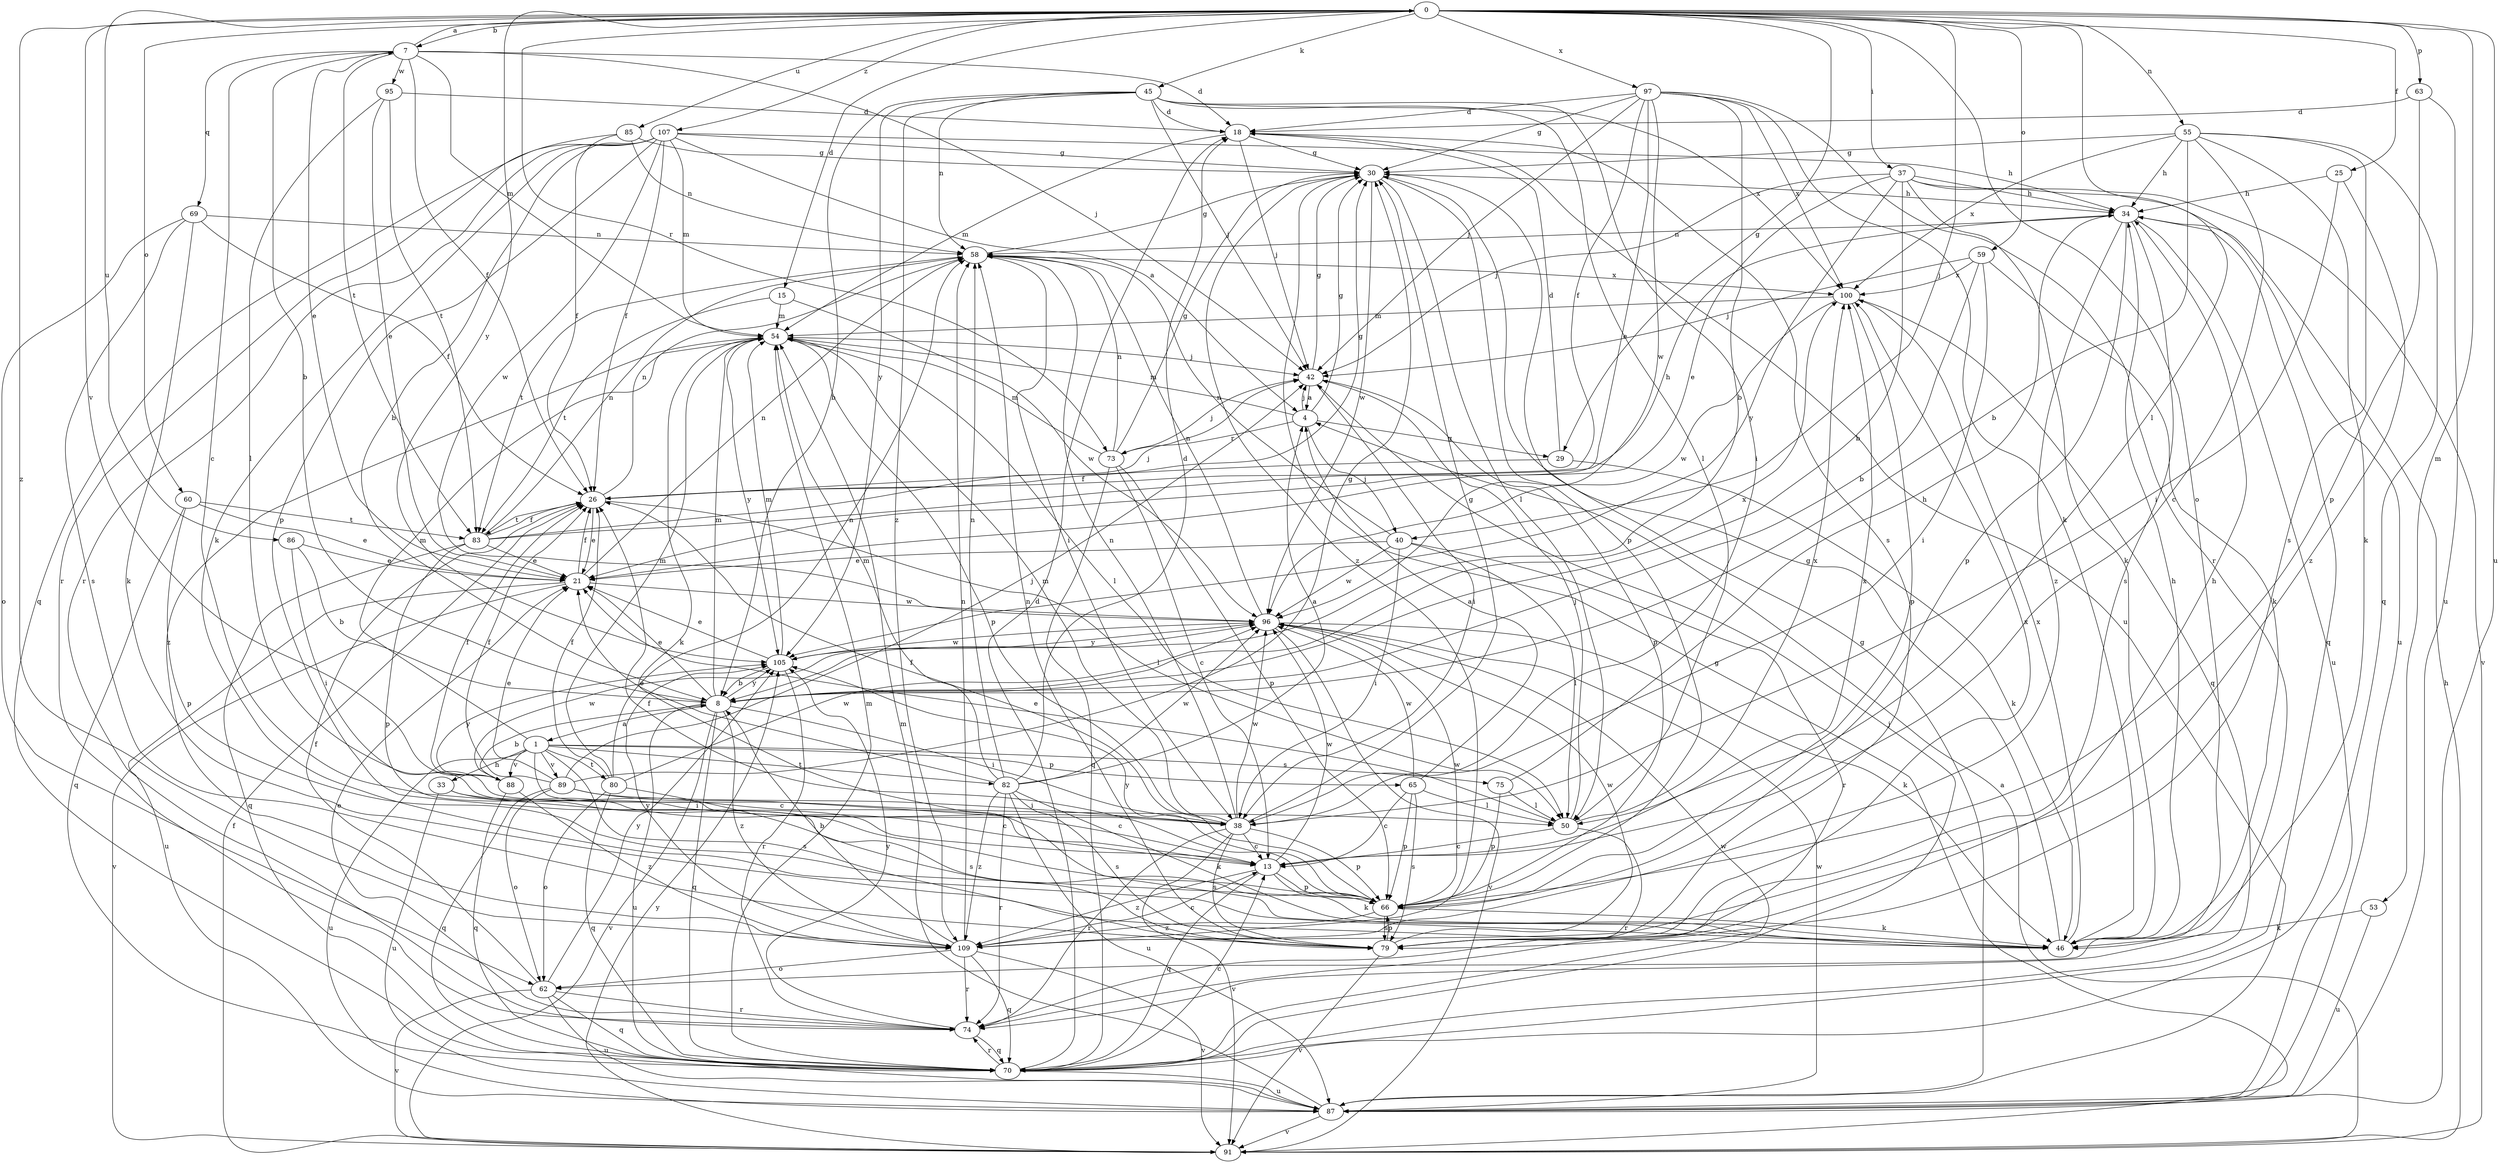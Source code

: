 strict digraph  {
0;
1;
4;
7;
8;
13;
15;
18;
21;
25;
26;
29;
30;
33;
34;
37;
38;
40;
42;
45;
46;
50;
53;
54;
55;
58;
59;
60;
62;
63;
65;
66;
69;
70;
73;
74;
75;
79;
80;
82;
83;
85;
86;
87;
88;
89;
91;
95;
96;
97;
100;
105;
107;
109;
0 -> 7  [label=b];
0 -> 15  [label=d];
0 -> 25  [label=f];
0 -> 29  [label=g];
0 -> 37  [label=i];
0 -> 40  [label=j];
0 -> 45  [label=k];
0 -> 50  [label=l];
0 -> 53  [label=m];
0 -> 55  [label=n];
0 -> 59  [label=o];
0 -> 60  [label=o];
0 -> 62  [label=o];
0 -> 63  [label=p];
0 -> 73  [label=r];
0 -> 85  [label=u];
0 -> 86  [label=u];
0 -> 87  [label=u];
0 -> 88  [label=v];
0 -> 97  [label=x];
0 -> 105  [label=y];
0 -> 107  [label=z];
0 -> 109  [label=z];
1 -> 13  [label=c];
1 -> 33  [label=h];
1 -> 54  [label=m];
1 -> 65  [label=p];
1 -> 75  [label=s];
1 -> 79  [label=s];
1 -> 80  [label=t];
1 -> 82  [label=t];
1 -> 87  [label=u];
1 -> 88  [label=v];
1 -> 89  [label=v];
4 -> 29  [label=g];
4 -> 30  [label=g];
4 -> 40  [label=j];
4 -> 42  [label=j];
4 -> 54  [label=m];
4 -> 73  [label=r];
7 -> 0  [label=a];
7 -> 13  [label=c];
7 -> 18  [label=d];
7 -> 21  [label=e];
7 -> 26  [label=f];
7 -> 42  [label=j];
7 -> 54  [label=m];
7 -> 69  [label=q];
7 -> 83  [label=t];
7 -> 95  [label=w];
8 -> 1  [label=a];
8 -> 7  [label=b];
8 -> 21  [label=e];
8 -> 38  [label=i];
8 -> 54  [label=m];
8 -> 70  [label=q];
8 -> 87  [label=u];
8 -> 91  [label=v];
8 -> 100  [label=x];
8 -> 105  [label=y];
8 -> 109  [label=z];
13 -> 46  [label=k];
13 -> 66  [label=p];
13 -> 70  [label=q];
13 -> 96  [label=w];
13 -> 100  [label=x];
13 -> 109  [label=z];
15 -> 54  [label=m];
15 -> 83  [label=t];
15 -> 96  [label=w];
18 -> 30  [label=g];
18 -> 42  [label=j];
18 -> 54  [label=m];
18 -> 79  [label=s];
18 -> 87  [label=u];
21 -> 26  [label=f];
21 -> 58  [label=n];
21 -> 87  [label=u];
21 -> 91  [label=v];
21 -> 96  [label=w];
25 -> 34  [label=h];
25 -> 38  [label=i];
25 -> 109  [label=z];
26 -> 21  [label=e];
26 -> 30  [label=g];
26 -> 50  [label=l];
26 -> 58  [label=n];
26 -> 83  [label=t];
29 -> 18  [label=d];
29 -> 26  [label=f];
29 -> 46  [label=k];
30 -> 34  [label=h];
30 -> 50  [label=l];
30 -> 66  [label=p];
30 -> 96  [label=w];
30 -> 109  [label=z];
33 -> 13  [label=c];
33 -> 38  [label=i];
33 -> 87  [label=u];
34 -> 58  [label=n];
34 -> 66  [label=p];
34 -> 70  [label=q];
34 -> 79  [label=s];
34 -> 87  [label=u];
34 -> 109  [label=z];
37 -> 8  [label=b];
37 -> 21  [label=e];
37 -> 34  [label=h];
37 -> 42  [label=j];
37 -> 46  [label=k];
37 -> 87  [label=u];
37 -> 91  [label=v];
37 -> 105  [label=y];
38 -> 13  [label=c];
38 -> 26  [label=f];
38 -> 30  [label=g];
38 -> 54  [label=m];
38 -> 58  [label=n];
38 -> 66  [label=p];
38 -> 74  [label=r];
38 -> 79  [label=s];
38 -> 91  [label=v];
38 -> 96  [label=w];
40 -> 21  [label=e];
40 -> 38  [label=i];
40 -> 50  [label=l];
40 -> 58  [label=n];
40 -> 74  [label=r];
40 -> 96  [label=w];
42 -> 4  [label=a];
42 -> 30  [label=g];
42 -> 38  [label=i];
42 -> 66  [label=p];
45 -> 8  [label=b];
45 -> 18  [label=d];
45 -> 38  [label=i];
45 -> 42  [label=j];
45 -> 50  [label=l];
45 -> 58  [label=n];
45 -> 100  [label=x];
45 -> 105  [label=y];
45 -> 109  [label=z];
46 -> 30  [label=g];
46 -> 34  [label=h];
46 -> 100  [label=x];
50 -> 13  [label=c];
50 -> 21  [label=e];
50 -> 42  [label=j];
50 -> 74  [label=r];
50 -> 100  [label=x];
53 -> 46  [label=k];
53 -> 87  [label=u];
54 -> 42  [label=j];
54 -> 46  [label=k];
54 -> 50  [label=l];
54 -> 66  [label=p];
54 -> 105  [label=y];
54 -> 109  [label=z];
55 -> 8  [label=b];
55 -> 13  [label=c];
55 -> 30  [label=g];
55 -> 34  [label=h];
55 -> 46  [label=k];
55 -> 70  [label=q];
55 -> 79  [label=s];
55 -> 100  [label=x];
58 -> 30  [label=g];
58 -> 38  [label=i];
58 -> 83  [label=t];
58 -> 100  [label=x];
59 -> 8  [label=b];
59 -> 38  [label=i];
59 -> 42  [label=j];
59 -> 46  [label=k];
59 -> 100  [label=x];
60 -> 21  [label=e];
60 -> 66  [label=p];
60 -> 70  [label=q];
60 -> 83  [label=t];
62 -> 26  [label=f];
62 -> 70  [label=q];
62 -> 74  [label=r];
62 -> 87  [label=u];
62 -> 91  [label=v];
62 -> 105  [label=y];
63 -> 18  [label=d];
63 -> 66  [label=p];
63 -> 87  [label=u];
65 -> 4  [label=a];
65 -> 13  [label=c];
65 -> 50  [label=l];
65 -> 66  [label=p];
65 -> 79  [label=s];
65 -> 96  [label=w];
66 -> 26  [label=f];
66 -> 46  [label=k];
66 -> 79  [label=s];
66 -> 96  [label=w];
66 -> 105  [label=y];
66 -> 109  [label=z];
69 -> 26  [label=f];
69 -> 46  [label=k];
69 -> 58  [label=n];
69 -> 62  [label=o];
69 -> 79  [label=s];
70 -> 13  [label=c];
70 -> 18  [label=d];
70 -> 42  [label=j];
70 -> 54  [label=m];
70 -> 74  [label=r];
70 -> 87  [label=u];
70 -> 96  [label=w];
73 -> 13  [label=c];
73 -> 30  [label=g];
73 -> 42  [label=j];
73 -> 54  [label=m];
73 -> 58  [label=n];
73 -> 66  [label=p];
73 -> 70  [label=q];
74 -> 21  [label=e];
74 -> 70  [label=q];
74 -> 105  [label=y];
75 -> 34  [label=h];
75 -> 50  [label=l];
75 -> 66  [label=p];
79 -> 34  [label=h];
79 -> 58  [label=n];
79 -> 66  [label=p];
79 -> 91  [label=v];
79 -> 96  [label=w];
79 -> 100  [label=x];
80 -> 26  [label=f];
80 -> 54  [label=m];
80 -> 58  [label=n];
80 -> 62  [label=o];
80 -> 70  [label=q];
80 -> 79  [label=s];
80 -> 96  [label=w];
82 -> 4  [label=a];
82 -> 18  [label=d];
82 -> 21  [label=e];
82 -> 46  [label=k];
82 -> 54  [label=m];
82 -> 58  [label=n];
82 -> 74  [label=r];
82 -> 79  [label=s];
82 -> 87  [label=u];
82 -> 96  [label=w];
82 -> 109  [label=z];
83 -> 21  [label=e];
83 -> 26  [label=f];
83 -> 34  [label=h];
83 -> 42  [label=j];
83 -> 58  [label=n];
83 -> 66  [label=p];
83 -> 70  [label=q];
85 -> 26  [label=f];
85 -> 30  [label=g];
85 -> 58  [label=n];
85 -> 74  [label=r];
86 -> 8  [label=b];
86 -> 21  [label=e];
86 -> 38  [label=i];
87 -> 30  [label=g];
87 -> 54  [label=m];
87 -> 91  [label=v];
87 -> 96  [label=w];
88 -> 8  [label=b];
88 -> 26  [label=f];
88 -> 70  [label=q];
88 -> 96  [label=w];
88 -> 105  [label=y];
88 -> 109  [label=z];
89 -> 13  [label=c];
89 -> 21  [label=e];
89 -> 26  [label=f];
89 -> 30  [label=g];
89 -> 38  [label=i];
89 -> 42  [label=j];
89 -> 62  [label=o];
89 -> 70  [label=q];
91 -> 4  [label=a];
91 -> 26  [label=f];
91 -> 30  [label=g];
91 -> 34  [label=h];
91 -> 105  [label=y];
95 -> 18  [label=d];
95 -> 21  [label=e];
95 -> 50  [label=l];
95 -> 83  [label=t];
96 -> 46  [label=k];
96 -> 58  [label=n];
96 -> 91  [label=v];
96 -> 105  [label=y];
97 -> 8  [label=b];
97 -> 18  [label=d];
97 -> 21  [label=e];
97 -> 26  [label=f];
97 -> 30  [label=g];
97 -> 42  [label=j];
97 -> 46  [label=k];
97 -> 74  [label=r];
97 -> 96  [label=w];
97 -> 100  [label=x];
100 -> 54  [label=m];
100 -> 66  [label=p];
100 -> 70  [label=q];
100 -> 96  [label=w];
105 -> 8  [label=b];
105 -> 21  [label=e];
105 -> 54  [label=m];
105 -> 74  [label=r];
105 -> 96  [label=w];
107 -> 4  [label=a];
107 -> 8  [label=b];
107 -> 26  [label=f];
107 -> 30  [label=g];
107 -> 34  [label=h];
107 -> 46  [label=k];
107 -> 54  [label=m];
107 -> 66  [label=p];
107 -> 70  [label=q];
107 -> 74  [label=r];
107 -> 96  [label=w];
109 -> 8  [label=b];
109 -> 13  [label=c];
109 -> 58  [label=n];
109 -> 62  [label=o];
109 -> 70  [label=q];
109 -> 74  [label=r];
109 -> 91  [label=v];
109 -> 105  [label=y];
}
